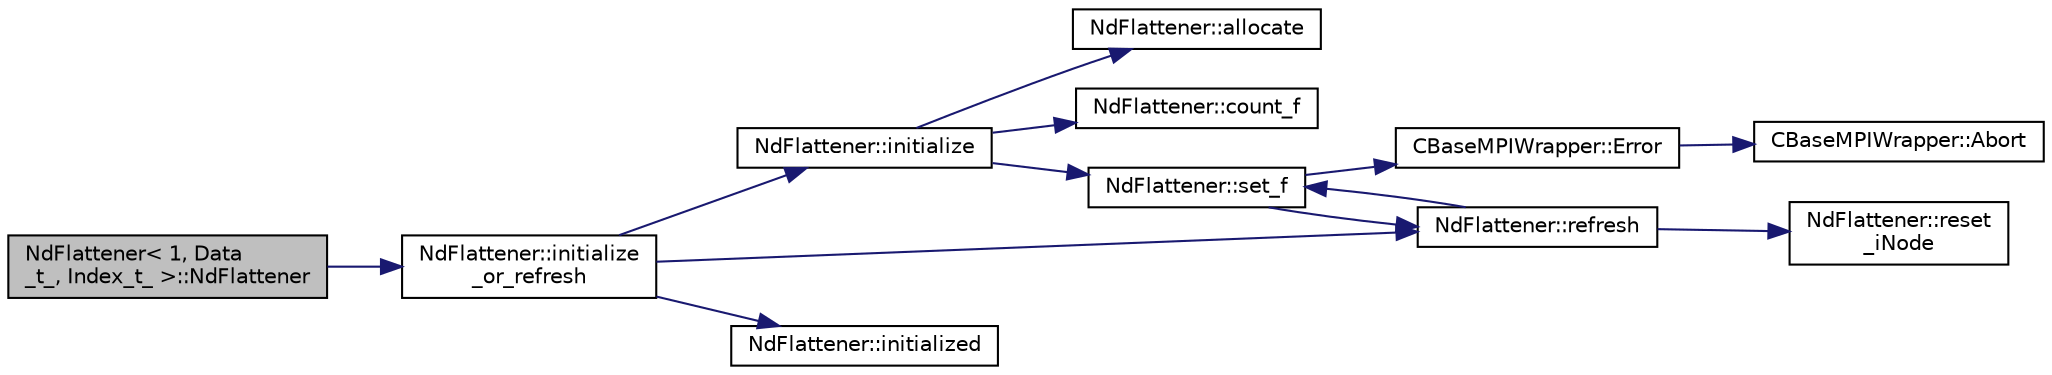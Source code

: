 digraph "NdFlattener&lt; 1, Data_t_, Index_t_ &gt;::NdFlattener"
{
 // LATEX_PDF_SIZE
  edge [fontname="Helvetica",fontsize="10",labelfontname="Helvetica",labelfontsize="10"];
  node [fontname="Helvetica",fontsize="10",shape=record];
  rankdir="LR";
  Node1 [label="NdFlattener\< 1, Data\l_t_, Index_t_ \>::NdFlattener",height=0.2,width=0.4,color="black", fillcolor="grey75", style="filled", fontcolor="black",tooltip=" "];
  Node1 -> Node2 [color="midnightblue",fontsize="10",style="solid",fontname="Helvetica"];
  Node2 [label="NdFlattener::initialize\l_or_refresh",height=0.2,width=0.4,color="black", fillcolor="white", style="filled",URL="$classNdFlattener.html#a717d433dd817509475ec6d32527840cc",tooltip="Initialize or refresh the NdFlattener."];
  Node2 -> Node3 [color="midnightblue",fontsize="10",style="solid",fontname="Helvetica"];
  Node3 [label="NdFlattener::initialize",height=0.2,width=0.4,color="black", fillcolor="white", style="filled",URL="$classNdFlattener.html#a9fbea31e5e243896c09dba9e5be5e6ac",tooltip="Initialize from a 'recursive function'."];
  Node3 -> Node4 [color="midnightblue",fontsize="10",style="solid",fontname="Helvetica"];
  Node4 [label="NdFlattener::allocate",height=0.2,width=0.4,color="black", fillcolor="white", style="filled",URL="$classNdFlattener.html#a155ca9cd82be124dccc5a0be154ff774",tooltip="Allocate the indices array after nNodes has been determined."];
  Node3 -> Node5 [color="midnightblue",fontsize="10",style="solid",fontname="Helvetica"];
  Node5 [label="NdFlattener::count_f",height=0.2,width=0.4,color="black", fillcolor="white", style="filled",URL="$classNdFlattener.html#a88bbc4bff4bf4abfc28a86f3dffdd65b",tooltip="Determine the space required for reading the 'recursive function'."];
  Node3 -> Node6 [color="midnightblue",fontsize="10",style="solid",fontname="Helvetica"];
  Node6 [label="NdFlattener::set_f",height=0.2,width=0.4,color="black", fillcolor="white", style="filled",URL="$classNdFlattener.html#a3ea01b92179b568eb451730fce25069f",tooltip="Read the 'recursive function' into the allocated arrays."];
  Node6 -> Node7 [color="midnightblue",fontsize="10",style="solid",fontname="Helvetica"];
  Node7 [label="CBaseMPIWrapper::Error",height=0.2,width=0.4,color="black", fillcolor="white", style="filled",URL="$classCBaseMPIWrapper.html#a04457c47629bda56704e6a8804833eeb",tooltip=" "];
  Node7 -> Node8 [color="midnightblue",fontsize="10",style="solid",fontname="Helvetica"];
  Node8 [label="CBaseMPIWrapper::Abort",height=0.2,width=0.4,color="black", fillcolor="white", style="filled",URL="$classCBaseMPIWrapper.html#af7297d861dca86b45cf561b6ab642e8f",tooltip=" "];
  Node6 -> Node9 [color="midnightblue",fontsize="10",style="solid",fontname="Helvetica"];
  Node9 [label="NdFlattener::refresh",height=0.2,width=0.4,color="black", fillcolor="white", style="filled",URL="$classNdFlattener.html#a61cde9075b8f5fdb19299fb0c356ff4a",tooltip="Refresh the data according to the 'recursive function'."];
  Node9 -> Node10 [color="midnightblue",fontsize="10",style="solid",fontname="Helvetica"];
  Node10 [label="NdFlattener::reset\l_iNode",height=0.2,width=0.4,color="black", fillcolor="white", style="filled",URL="$classNdFlattener.html#ad2d7ded575e35e08a4e94ba55d6f638a",tooltip="Set iNode to 0 in all layers."];
  Node9 -> Node6 [color="midnightblue",fontsize="10",style="solid",fontname="Helvetica"];
  Node2 -> Node11 [color="midnightblue",fontsize="10",style="solid",fontname="Helvetica"];
  Node11 [label="NdFlattener::initialized",height=0.2,width=0.4,color="black", fillcolor="white", style="filled",URL="$classNdFlattener.html#a9811243d5f091d113c29bc5d1c90b759",tooltip="Initialization status of the NdFlattener."];
  Node2 -> Node9 [color="midnightblue",fontsize="10",style="solid",fontname="Helvetica"];
}
